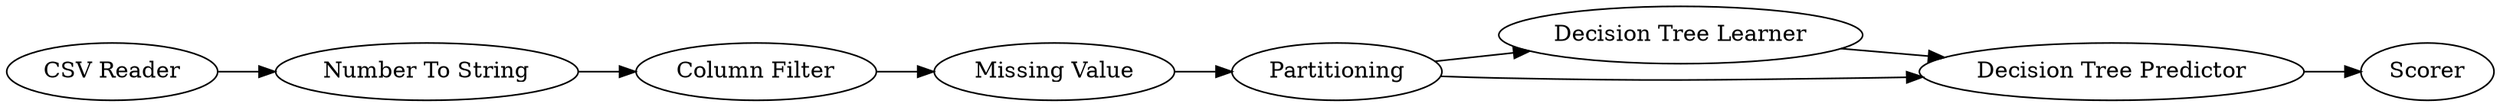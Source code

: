 digraph {
	18 -> 13
	19 -> 6
	13 -> 15
	15 -> 16
	13 -> 16
	8 -> 18
	16 -> 17
	6 -> 8
	16 [label="Decision Tree Predictor"]
	13 [label=Partitioning]
	18 [label="Missing Value"]
	6 [label="Number To String"]
	15 [label="Decision Tree Learner"]
	8 [label="Column Filter"]
	17 [label=Scorer]
	19 [label="CSV Reader"]
	rankdir=LR
}
